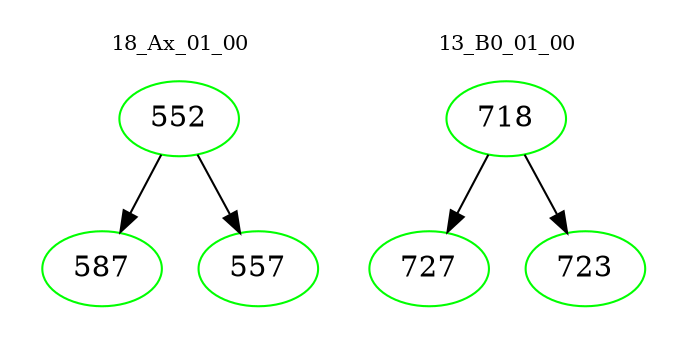 digraph{
subgraph cluster_0 {
color = white
label = "18_Ax_01_00";
fontsize=10;
T0_552 [label="552", color="green"]
T0_552 -> T0_587 [color="black"]
T0_587 [label="587", color="green"]
T0_552 -> T0_557 [color="black"]
T0_557 [label="557", color="green"]
}
subgraph cluster_1 {
color = white
label = "13_B0_01_00";
fontsize=10;
T1_718 [label="718", color="green"]
T1_718 -> T1_727 [color="black"]
T1_727 [label="727", color="green"]
T1_718 -> T1_723 [color="black"]
T1_723 [label="723", color="green"]
}
}
